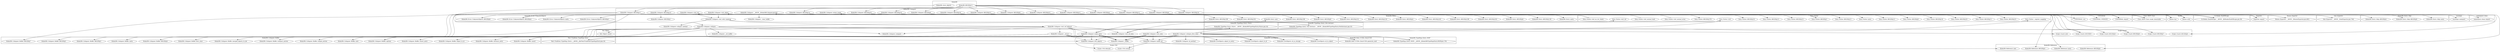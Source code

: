digraph {
graph [overlap=false]
subgraph cluster_KiokuDB_Error_UnknownObjects {
	label="KiokuDB::Error::UnknownObjects";
	"KiokuDB::Error::UnknownObjects::BEGIN@6";
	"KiokuDB::Error::UnknownObjects::BEGIN@2";
	"KiokuDB::Error::UnknownObjects::meta";
	"KiokuDB::Error::UnknownObjects::BEGIN@4";
}
subgraph cluster_KiokuDB_Reference {
	label="KiokuDB::Reference";
	"KiokuDB::Reference::meta";
	"KiokuDB::Reference::BEGIN@6";
	"KiokuDB::Reference::BEGIN@4";
	"KiokuDB::Reference::new";
}
subgraph cluster_Scalar_Util {
	label="Scalar::Util";
	"Scalar::Util::isweak";
	"Scalar::Util::blessed";
}
subgraph cluster_KiokuDB_Collapser_Buffer {
	label="KiokuDB::Collapser::Buffer";
	"KiokuDB::Collapser::Buffer::insert";
	"KiokuDB::Collapser::Buffer::new";
	"KiokuDB::Collapser::Buffer::first_class";
	"KiokuDB::Collapser::Buffer::BEGIN@4";
	"KiokuDB::Collapser::Buffer::merged_objects_to_ids";
	"KiokuDB::Collapser::Buffer::BEGIN@5";
	"KiokuDB::Collapser::Buffer::simple_entries";
	"KiokuDB::Collapser::Buffer::intrinsic_entry";
	"KiokuDB::Collapser::Buffer::object_to_id";
	"KiokuDB::Collapser::Buffer::compact_entries";
	"KiokuDB::Collapser::Buffer::BEGIN@2";
	"KiokuDB::Collapser::Buffer::meta";
	"KiokuDB::Collapser::Buffer::BEGIN@7";
	"KiokuDB::Collapser::Buffer::options";
	"KiokuDB::Collapser::Buffer::insert_entry";
}
subgraph cluster_KiokuDB_LiveObjects {
	label="KiokuDB::LiveObjects";
	"KiokuDB::LiveObjects::object_to_entry";
	"KiokuDB::LiveObjects::id_in_storage";
	"KiokuDB::LiveObjects::id_to_object";
	"KiokuDB::LiveObjects::object_to_id";
}
subgraph cluster_UNIVERSAL {
	label="UNIVERSAL";
	"UNIVERSAL::import";
	"UNIVERSAL::VERSION";
	"UNIVERSAL::can";
}
subgraph cluster_namespace_clean {
	label="namespace::clean";
	"namespace::clean::import";
}
subgraph cluster_Set_Object {
	label="Set::Object";
	"Set::Object::insert";
}
subgraph cluster_Scope_Guard {
	label="Scope::Guard";
	"Scope::Guard::BEGIN@6";
	"Scope::Guard::BEGIN@7";
	"Scope::Guard::DESTROY";
	"Scope::Guard::new";
	"Scope::Guard::BEGIN@4";
	"Scope::Guard::BEGIN@3";
}
subgraph cluster_warnings {
	label="warnings";
	"warnings::unimport";
}
subgraph cluster_Class_MOP_Class {
	label="Class::MOP::Class";
	"Class::MOP::Class::make_immutable";
}
subgraph cluster_KiokuDB_TypeMap_Entry_Naive {
	label="KiokuDB::TypeMap::Entry::Naive";
	"KiokuDB::TypeMap::Entry::Naive::__ANON__[KiokuDB/TypeMap/Entry/Naive.pm:24]";
}
subgraph cluster_Moose {
	label="Moose";
	"Moose::with";
	"Moose::has";
}
subgraph cluster_KiokuDB_Entry_Skip {
	label="KiokuDB::Entry::Skip";
	"KiokuDB::Entry::Skip::meta";
	"KiokuDB::Entry::Skip::BEGIN@6";
	"KiokuDB::Entry::Skip::BEGIN@4";
}
subgraph cluster_Exporter {
	label="Exporter";
	"Exporter::import";
}
subgraph cluster_KiokuDB_TypeMap_Entry_Std_Intrinsic {
	label="KiokuDB::TypeMap::Entry::Std::Intrinsic";
	"KiokuDB::TypeMap::Entry::Std::Intrinsic::__ANON__[KiokuDB/TypeMap/Entry/Std/Intrinsic.pm:53]";
}
subgraph cluster_KiokuDB_Collapser {
	label="KiokuDB::Collapser";
	"KiokuDB::Collapser::visit_with_typemap";
	"KiokuDB::Collapser::visit_object";
	"KiokuDB::Collapser::_clear_buffer";
	"KiokuDB::Collapser::BEGIN@16";
	"KiokuDB::Collapser::id_method";
	"KiokuDB::Collapser::BEGIN@22";
	"KiokuDB::Collapser::BEGIN@4";
	"KiokuDB::Collapser::visit_ref_fallback";
	"KiokuDB::Collapser::_set_buffer";
	"KiokuDB::Collapser::BEGIN@14";
	"KiokuDB::Collapser::BEGIN@12";
	"KiokuDB::Collapser::make_ref";
	"KiokuDB::Collapser::BEGIN@10";
	"KiokuDB::Collapser::collapse";
	"KiokuDB::Collapser::_ref_id";
	"KiokuDB::Collapser::__ANON__[KiokuDB/Collapser.pm:84]";
	"KiokuDB::Collapser::compact";
	"KiokuDB::Collapser::BEGIN@1";
	"KiokuDB::Collapser::BEGIN@20";
	"KiokuDB::Collapser::retain_magic";
	"KiokuDB::Collapser::live_objects";
	"KiokuDB::Collapser::_buffer";
	"KiokuDB::Collapser::make_entry";
	"KiokuDB::Collapser::BEGIN@17";
	"KiokuDB::Collapser::visit_ref";
	"KiokuDB::Collapser::BEGIN@9";
	"KiokuDB::Collapser::BEGIN@15";
	"KiokuDB::Collapser::visit_ref_data";
	"KiokuDB::Collapser::BEGIN@6";
	"KiokuDB::Collapser::BEGIN@11";
	"KiokuDB::Collapser::BEGIN@24";
	"KiokuDB::Collapser::BEGIN@18";
	"KiokuDB::Collapser::collapse_first_class";
	"KiokuDB::Collapser::BEGIN@8";
	"KiokuDB::Collapser::collapse_method";
	"KiokuDB::Collapser::visit_seen";
}
subgraph cluster_Data_Visitor {
	label="Data::Visitor";
	"Data::Visitor::visit_ref";
	"Data::Visitor::BEGIN@12";
	"Data::Visitor::meta";
	"Data::Visitor::BEGIN@13";
	"Data::Visitor::BEGIN@2";
	"Data::Visitor::visit_normal_array";
	"Data::Visitor::BEGIN@23";
	"Data::Visitor::BEGIN@15";
	"Data::Visitor::BEGIN@16";
	"Data::Visitor::BEGIN@376";
	"Data::Visitor::visit_no_rec_check";
	"Data::Visitor::BEGIN@25";
	"Data::Visitor::visit_normal_hash";
	"Data::Visitor::_register_mapping";
	"Data::Visitor::BEGIN@11";
	"Data::Visitor::BEGIN@20";
	"Data::Visitor::BEGIN@18";
	"Data::Visitor::visit";
	"Data::Visitor::BEGIN@8";
}
subgraph cluster_KiokuDB_Role_UUIDs_DataUUID {
	label="KiokuDB::Role::UUIDs::DataUUID";
	"KiokuDB::Role::UUIDs::DataUUID::generate_uuid";
}
subgraph cluster_KiokuDB_Entry {
	label="KiokuDB::Entry";
	"KiokuDB::Entry::BEGIN@6";
	"KiokuDB::Entry::BEGIN@202";
	"KiokuDB::Entry::BEGIN@196";
	"KiokuDB::Entry::BEGIN@182";
	"KiokuDB::Entry::BEGIN@4";
	"KiokuDB::Entry::BEGIN@218";
	"KiokuDB::Entry::BEGIN@251";
	"KiokuDB::Entry::BEGIN@8";
	"KiokuDB::Entry::BEGIN@198";
	"KiokuDB::Entry::BEGIN@199";
	"KiokuDB::Entry::BEGIN@201";
	"KiokuDB::Entry::new";
	"KiokuDB::Entry::meta";
	"KiokuDB::Entry::BEGIN@139";
}
subgraph cluster_KiokuDB_TypeMap_Entry_MOP {
	label="KiokuDB::TypeMap::Entry::MOP";
	"KiokuDB::TypeMap::Entry::MOP::__ANON__[KiokuDB/TypeMap/Entry/MOP.pm:179]";
}
subgraph cluster_KiokuDB {
	label="KiokuDB";
	"KiokuDB::store_objects";
	"KiokuDB::BEGIN@11";
}
subgraph cluster_Moose_Exporter {
	label="Moose::Exporter";
	"Moose::Exporter::__ANON__[Moose/Exporter.pm:492]";
}
subgraph cluster_B_Hooks_EndOfScope {
	label="B::Hooks::EndOfScope";
	"B::Hooks::EndOfScope::__ANON__[B/Hooks/EndOfScope.pm:26]";
}
subgraph cluster_Sub_Exporter {
	label="Sub::Exporter";
	"Sub::Exporter::__ANON__[Sub/Exporter.pm:756]";
}
subgraph cluster_Text_Tradition_TypeMap_Entry {
	label="Text::Tradition::TypeMap::Entry";
	"Text::Tradition::TypeMap::Entry::__ANON__[lib/Text/Tradition/TypeMap/Entry.pm:24]";
}
"KiokuDB::Collapser::BEGIN@14" -> "KiokuDB::Entry::meta";
"KiokuDB::Collapser::collapse" -> "KiokuDB::Collapser::_set_buffer";
"KiokuDB::Collapser::visit_ref_data" -> "Data::Visitor::visit_ref";
"Text::Tradition::TypeMap::Entry::__ANON__[lib/Text/Tradition/TypeMap/Entry.pm:24]" -> "KiokuDB::Collapser::make_entry";
"KiokuDB::TypeMap::Entry::Naive::__ANON__[KiokuDB/TypeMap/Entry/Naive.pm:24]" -> "KiokuDB::Collapser::make_entry";
"KiokuDB::TypeMap::Entry::MOP::__ANON__[KiokuDB/TypeMap/Entry/MOP.pm:179]" -> "KiokuDB::Collapser::make_entry";
"KiokuDB::Collapser::visit_ref_fallback" -> "KiokuDB::Collapser::make_entry";
"Data::Visitor::visit_no_rec_check" -> "KiokuDB::Collapser::visit_object";
"KiokuDB::Collapser::__ANON__[KiokuDB/Collapser.pm:84]" -> "KiokuDB::Collapser::_clear_buffer";
"KiokuDB::Collapser::visit_seen" -> "Scalar::Util::blessed";
"KiokuDB::Collapser::BEGIN@17" -> "KiokuDB::Collapser::Buffer::meta";
"KiokuDB::Collapser::BEGIN@20" -> "Data::Visitor::BEGIN@16";
"KiokuDB::Collapser::BEGIN@14" -> "KiokuDB::Entry::BEGIN@202";
"KiokuDB::Collapser::collapse" -> "KiokuDB::Collapser::Buffer::merged_objects_to_ids";
"KiokuDB::BEGIN@11" -> "KiokuDB::Collapser::BEGIN@4";
"KiokuDB::Collapser::collapse" -> "Scope::Guard::new";
"KiokuDB::Collapser::visit_ref_fallback" -> "KiokuDB::Collapser::Buffer::simple_entries";
"KiokuDB::Collapser::make_ref" -> "Scalar::Util::isweak";
"KiokuDB::Collapser::collapse" -> "Scope::Guard::DESTROY";
"KiokuDB::BEGIN@11" -> "KiokuDB::Collapser::BEGIN@10";
"Scope::Guard::DESTROY" -> "KiokuDB::Collapser::__ANON__[KiokuDB/Collapser.pm:84]";
"KiokuDB::Collapser::BEGIN@20" -> "Data::Visitor::BEGIN@25";
"KiokuDB::Collapser::BEGIN@14" -> "KiokuDB::Entry::BEGIN@218";
"KiokuDB::Collapser::collapse" -> "KiokuDB::Collapser::Buffer::compact_entries";
"KiokuDB::Collapser::make_entry" -> "KiokuDB::Collapser::live_objects";
"KiokuDB::Collapser::collapse_first_class" -> "KiokuDB::Collapser::live_objects";
"KiokuDB::Collapser::collapse" -> "KiokuDB::Collapser::live_objects";
"KiokuDB::Collapser::_ref_id" -> "KiokuDB::Collapser::live_objects";
"KiokuDB::Collapser::BEGIN@20" -> "Data::Visitor::meta";
"KiokuDB::Collapser::BEGIN@20" -> "UNIVERSAL::import";
"KiokuDB::Collapser::BEGIN@16" -> "UNIVERSAL::import";
"KiokuDB::Collapser::BEGIN@18" -> "UNIVERSAL::import";
"KiokuDB::Collapser::BEGIN@14" -> "UNIVERSAL::import";
"KiokuDB::Collapser::BEGIN@17" -> "UNIVERSAL::import";
"KiokuDB::Collapser::BEGIN@15" -> "UNIVERSAL::import";
"KiokuDB::Collapser::BEGIN@8" -> "Scope::Guard::BEGIN@7";
"KiokuDB::Collapser::collapse" -> "KiokuDB::Collapser::Buffer::new";
"KiokuDB::BEGIN@11" -> "KiokuDB::Collapser::BEGIN@11";
"KiokuDB::Collapser::BEGIN@20" -> "Moose::has";
"KiokuDB::Collapser::BEGIN@16" -> "Moose::has";
"KiokuDB::Collapser::BEGIN@14" -> "Moose::has";
"KiokuDB::Collapser::BEGIN@17" -> "Moose::has";
"KiokuDB::Collapser::BEGIN@15" -> "Moose::has";
"KiokuDB::Collapser::BEGIN@18" -> "Moose::has";
"KiokuDB::Collapser::collapse" -> "Set::Object::insert";
"KiokuDB::Collapser::BEGIN@14" -> "KiokuDB::Entry::BEGIN@199";
"KiokuDB::Collapser::collapse" -> "KiokuDB::Collapser::compact";
"KiokuDB::Collapser::visit_ref_fallback" -> "KiokuDB::Collapser::compact";
"KiokuDB::Collapser::BEGIN@16" -> "KiokuDB::Reference::meta";
"KiokuDB::Collapser::BEGIN@20" -> "Data::Visitor::BEGIN@23";
"KiokuDB::Collapser::BEGIN@15" -> "KiokuDB::Entry::Skip::BEGIN@4";
"KiokuDB::Collapser::visit_ref_fallback" -> "KiokuDB::Collapser::_ref_id";
"KiokuDB::Collapser::BEGIN@14" -> "KiokuDB::Entry::BEGIN@139";
"Data::Visitor::visit_no_rec_check" -> "KiokuDB::Collapser::visit_ref";
"KiokuDB::BEGIN@11" -> "KiokuDB::Collapser::BEGIN@6";
"KiokuDB::Collapser::visit_with_typemap" -> "KiokuDB::Collapser::collapse_method";
"KiokuDB::Collapser::BEGIN@14" -> "KiokuDB::Entry::BEGIN@4";
"KiokuDB::Collapser::collapse_first_class" -> "KiokuDB::Collapser::Buffer::options";
"KiokuDB::Collapser::visit_ref_fallback" -> "KiokuDB::Collapser::Buffer::options";
"KiokuDB::Collapser::_ref_id" -> "KiokuDB::Collapser::Buffer::options";
"KiokuDB::Collapser::BEGIN@15" -> "KiokuDB::Entry::Skip::BEGIN@6";
"KiokuDB::Collapser::BEGIN@12" -> "Sub::Exporter::__ANON__[Sub/Exporter.pm:756]";
"KiokuDB::BEGIN@11" -> "KiokuDB::Collapser::BEGIN@14";
"KiokuDB::BEGIN@11" -> "KiokuDB::Collapser::BEGIN@17";
"KiokuDB::Collapser::BEGIN@24" -> "namespace::clean::import";
"KiokuDB::Collapser::BEGIN@20" -> "Data::Visitor::BEGIN@2";
"Data::Visitor::visit_normal_hash" -> "KiokuDB::Collapser::retain_magic";
"Data::Visitor::visit_normal_array" -> "KiokuDB::Collapser::retain_magic";
"KiokuDB::Collapser::BEGIN@17" -> "KiokuDB::Collapser::Buffer::BEGIN@7";
"KiokuDB::Collapser::BEGIN@14" -> "KiokuDB::Entry::BEGIN@251";
"Data::Visitor::visit" -> "KiokuDB::Collapser::visit_seen";
"KiokuDB::Collapser::visit_with_typemap" -> "KiokuDB::TypeMap::Entry::Std::Intrinsic::__ANON__[KiokuDB/TypeMap/Entry/Std/Intrinsic.pm:53]";
"KiokuDB::Collapser::collapse_first_class" -> "KiokuDB::Collapser::id_method";
"KiokuDB::Collapser::BEGIN@20" -> "Data::Visitor::BEGIN@11";
"KiokuDB::Collapser::BEGIN@20" -> "B::Hooks::EndOfScope::__ANON__[B/Hooks/EndOfScope.pm:26]";
"KiokuDB::Collapser::BEGIN@16" -> "B::Hooks::EndOfScope::__ANON__[B/Hooks/EndOfScope.pm:26]";
"KiokuDB::Collapser::BEGIN@14" -> "B::Hooks::EndOfScope::__ANON__[B/Hooks/EndOfScope.pm:26]";
"KiokuDB::Collapser::BEGIN@17" -> "B::Hooks::EndOfScope::__ANON__[B/Hooks/EndOfScope.pm:26]";
"KiokuDB::Collapser::BEGIN@15" -> "B::Hooks::EndOfScope::__ANON__[B/Hooks/EndOfScope.pm:26]";
"KiokuDB::Collapser::BEGIN@18" -> "B::Hooks::EndOfScope::__ANON__[B/Hooks/EndOfScope.pm:26]";
"KiokuDB::Collapser::BEGIN@16" -> "Moose::with";
"KiokuDB::Collapser::BEGIN@14" -> "Moose::with";
"KiokuDB::Collapser::BEGIN@18" -> "Moose::with";
"KiokuDB::Collapser::BEGIN@8" -> "Scope::Guard::BEGIN@6";
"KiokuDB::Collapser::BEGIN@8" -> "Scope::Guard::BEGIN@3";
"KiokuDB::Collapser::collapse_first_class" -> "KiokuDB::TypeMap::Entry::MOP::__ANON__[KiokuDB/TypeMap/Entry/MOP.pm:179]";
"KiokuDB::Collapser::BEGIN@4" -> "Moose::Exporter::__ANON__[Moose/Exporter.pm:492]";
"KiokuDB::Collapser::BEGIN@18" -> "KiokuDB::Error::UnknownObjects::BEGIN@6";
"KiokuDB::Collapser::make_entry" -> "KiokuDB::LiveObjects::object_to_entry";
"KiokuDB::Collapser::BEGIN@16" -> "KiokuDB::Reference::BEGIN@6";
"KiokuDB::Collapser::make_entry" -> "KiokuDB::Collapser::_buffer";
"KiokuDB::Collapser::collapse_first_class" -> "KiokuDB::Collapser::_buffer";
"KiokuDB::Collapser::visit_ref_fallback" -> "KiokuDB::Collapser::_buffer";
"KiokuDB::Collapser::_ref_id" -> "KiokuDB::Collapser::_buffer";
"KiokuDB::Collapser::visit_seen" -> "KiokuDB::Collapser::_buffer";
"KiokuDB::BEGIN@11" -> "KiokuDB::Collapser::BEGIN@15";
"KiokuDB::Collapser::visit_object" -> "KiokuDB::Collapser::visit_with_typemap";
"KiokuDB::Collapser::visit_ref" -> "KiokuDB::Collapser::visit_with_typemap";
"KiokuDB::Collapser::visit_with_typemap" -> "KiokuDB::Collapser::visit_ref_fallback";
"KiokuDB::Collapser::BEGIN@14" -> "KiokuDB::Entry::BEGIN@6";
"KiokuDB::BEGIN@11" -> "KiokuDB::Collapser::BEGIN@12";
"KiokuDB::Collapser::collapse_first_class" -> "KiokuDB::Collapser::make_ref";
"KiokuDB::Collapser::visit_seen" -> "KiokuDB::Collapser::make_ref";
"KiokuDB::Collapser::visit_ref_fallback" -> "KiokuDB::Collapser::make_ref";
"KiokuDB::Collapser::BEGIN@9" -> "Exporter::import";
"KiokuDB::Collapser::BEGIN@22" -> "Exporter::import";
"KiokuDB::Collapser::BEGIN@11" -> "Exporter::import";
"KiokuDB::Collapser::BEGIN@8" -> "Exporter::import";
"KiokuDB::store_objects" -> "KiokuDB::Collapser::collapse";
"KiokuDB::Collapser::BEGIN@15" -> "KiokuDB::Entry::Skip::meta";
"KiokuDB::BEGIN@11" -> "KiokuDB::Collapser::BEGIN@9";
"KiokuDB::Collapser::collapse_first_class" -> "Text::Tradition::TypeMap::Entry::__ANON__[lib/Text/Tradition/TypeMap/Entry.pm:24]";
"KiokuDB::Collapser::BEGIN@20" -> "Data::Visitor::BEGIN@15";
"KiokuDB::Collapser::BEGIN@20" -> "UNIVERSAL::can";
"KiokuDB::Collapser::BEGIN@16" -> "KiokuDB::Reference::BEGIN@4";
"KiokuDB::Collapser::collapse_first_class" -> "KiokuDB::LiveObjects::object_to_id";
"KiokuDB::Collapser::_ref_id" -> "KiokuDB::LiveObjects::object_to_id";
"KiokuDB::Collapser::visit_seen" -> "KiokuDB::Collapser::Buffer::object_to_id";
"KiokuDB::Collapser::collapse_first_class" -> "KiokuDB::TypeMap::Entry::Naive::__ANON__[KiokuDB/TypeMap/Entry/Naive.pm:24]";
"KiokuDB::BEGIN@11" -> "KiokuDB::Collapser::BEGIN@22";
"KiokuDB::Collapser::BEGIN@14" -> "KiokuDB::Entry::BEGIN@182";
"KiokuDB::Collapser::BEGIN@20" -> "Data::Visitor::BEGIN@18";
"KiokuDB::Collapser::BEGIN@17" -> "KiokuDB::Collapser::Buffer::BEGIN@4";
"KiokuDB::Collapser::BEGIN@18" -> "KiokuDB::Error::UnknownObjects::meta";
"KiokuDB::Collapser::BEGIN@6" -> "warnings::unimport";
"KiokuDB::Collapser::collapse" -> "Data::Visitor::visit";
"KiokuDB::Collapser::BEGIN@14" -> "KiokuDB::Entry::BEGIN@8";
"KiokuDB::Collapser::collapse" -> "KiokuDB::Collapser::Buffer::first_class";
"KiokuDB::Collapser::BEGIN@14" -> "KiokuDB::Entry::BEGIN@196";
"KiokuDB::Collapser::BEGIN@14" -> "KiokuDB::Entry::BEGIN@198";
"KiokuDB::Collapser::BEGIN@20" -> "Class::MOP::Class::make_immutable";
"KiokuDB::Collapser::BEGIN@16" -> "Class::MOP::Class::make_immutable";
"KiokuDB::Collapser::BEGIN@14" -> "Class::MOP::Class::make_immutable";
"KiokuDB::Collapser::BEGIN@17" -> "Class::MOP::Class::make_immutable";
"KiokuDB::Collapser::BEGIN@15" -> "Class::MOP::Class::make_immutable";
"KiokuDB::Collapser::BEGIN@18" -> "Class::MOP::Class::make_immutable";
"KiokuDB::Collapser::BEGIN@14" -> "KiokuDB::Entry::BEGIN@201";
"KiokuDB::Collapser::BEGIN@18" -> "KiokuDB::Error::UnknownObjects::BEGIN@2";
"KiokuDB::Collapser::BEGIN@8" -> "Scope::Guard::BEGIN@4";
"KiokuDB::TypeMap::Entry::Std::Intrinsic::__ANON__[KiokuDB/TypeMap/Entry/Std/Intrinsic.pm:53]" -> "KiokuDB::Collapser::collapse_first_class";
"KiokuDB::BEGIN@11" -> "KiokuDB::Collapser::BEGIN@24";
"KiokuDB::Collapser::collapse_first_class" -> "KiokuDB::Collapser::Buffer::insert";
"KiokuDB::Collapser::_ref_id" -> "KiokuDB::Collapser::Buffer::insert";
"KiokuDB::Collapser::collapse_first_class" -> "KiokuDB::LiveObjects::id_to_object";
"KiokuDB::Collapser::make_ref" -> "KiokuDB::Reference::new";
"KiokuDB::TypeMap::Entry::Naive::__ANON__[KiokuDB/TypeMap/Entry/Naive.pm:24]" -> "KiokuDB::Collapser::visit_ref_data";
"KiokuDB::Collapser::visit_ref_fallback" -> "KiokuDB::Collapser::visit_ref_data";
"KiokuDB::Collapser::make_entry" -> "KiokuDB::Collapser::Buffer::insert_entry";
"KiokuDB::Collapser::BEGIN@17" -> "KiokuDB::Collapser::Buffer::BEGIN@5";
"KiokuDB::Collapser::BEGIN@20" -> "Data::Visitor::BEGIN@8";
"KiokuDB::Collapser::visit_seen" -> "KiokuDB::Collapser::Buffer::intrinsic_entry";
"KiokuDB::BEGIN@11" -> "KiokuDB::Collapser::BEGIN@18";
"KiokuDB::Collapser::BEGIN@18" -> "KiokuDB::Error::UnknownObjects::BEGIN@4";
"KiokuDB::Collapser::make_entry" -> "KiokuDB::Entry::new";
"KiokuDB::Collapser::BEGIN@20" -> "Data::Visitor::BEGIN@12";
"KiokuDB::Collapser::BEGIN@20" -> "UNIVERSAL::VERSION";
"KiokuDB::BEGIN@11" -> "KiokuDB::Collapser::BEGIN@8";
"KiokuDB::BEGIN@11" -> "KiokuDB::Collapser::BEGIN@20";
"KiokuDB::BEGIN@11" -> "KiokuDB::Collapser::BEGIN@16";
"KiokuDB::Collapser::make_entry" -> "KiokuDB::LiveObjects::id_in_storage";
"KiokuDB::Collapser::collapse_first_class" -> "KiokuDB::LiveObjects::id_in_storage";
"KiokuDB::Collapser::BEGIN@17" -> "KiokuDB::Collapser::Buffer::BEGIN@2";
"KiokuDB::Collapser::BEGIN@20" -> "Data::Visitor::BEGIN@20";
"KiokuDB::Collapser::BEGIN@20" -> "Data::Visitor::BEGIN@13";
"KiokuDB::Collapser::BEGIN@10" -> "KiokuDB::Collapser::BEGIN@1";
"KiokuDB::Collapser::collapse_first_class" -> "KiokuDB::Role::UUIDs::DataUUID::generate_uuid";
"KiokuDB::Collapser::_ref_id" -> "KiokuDB::Role::UUIDs::DataUUID::generate_uuid";
"KiokuDB::Collapser::BEGIN@20" -> "Data::Visitor::BEGIN@376";
"KiokuDB::Collapser::collapse_first_class" -> "Data::Visitor::_register_mapping";
}
